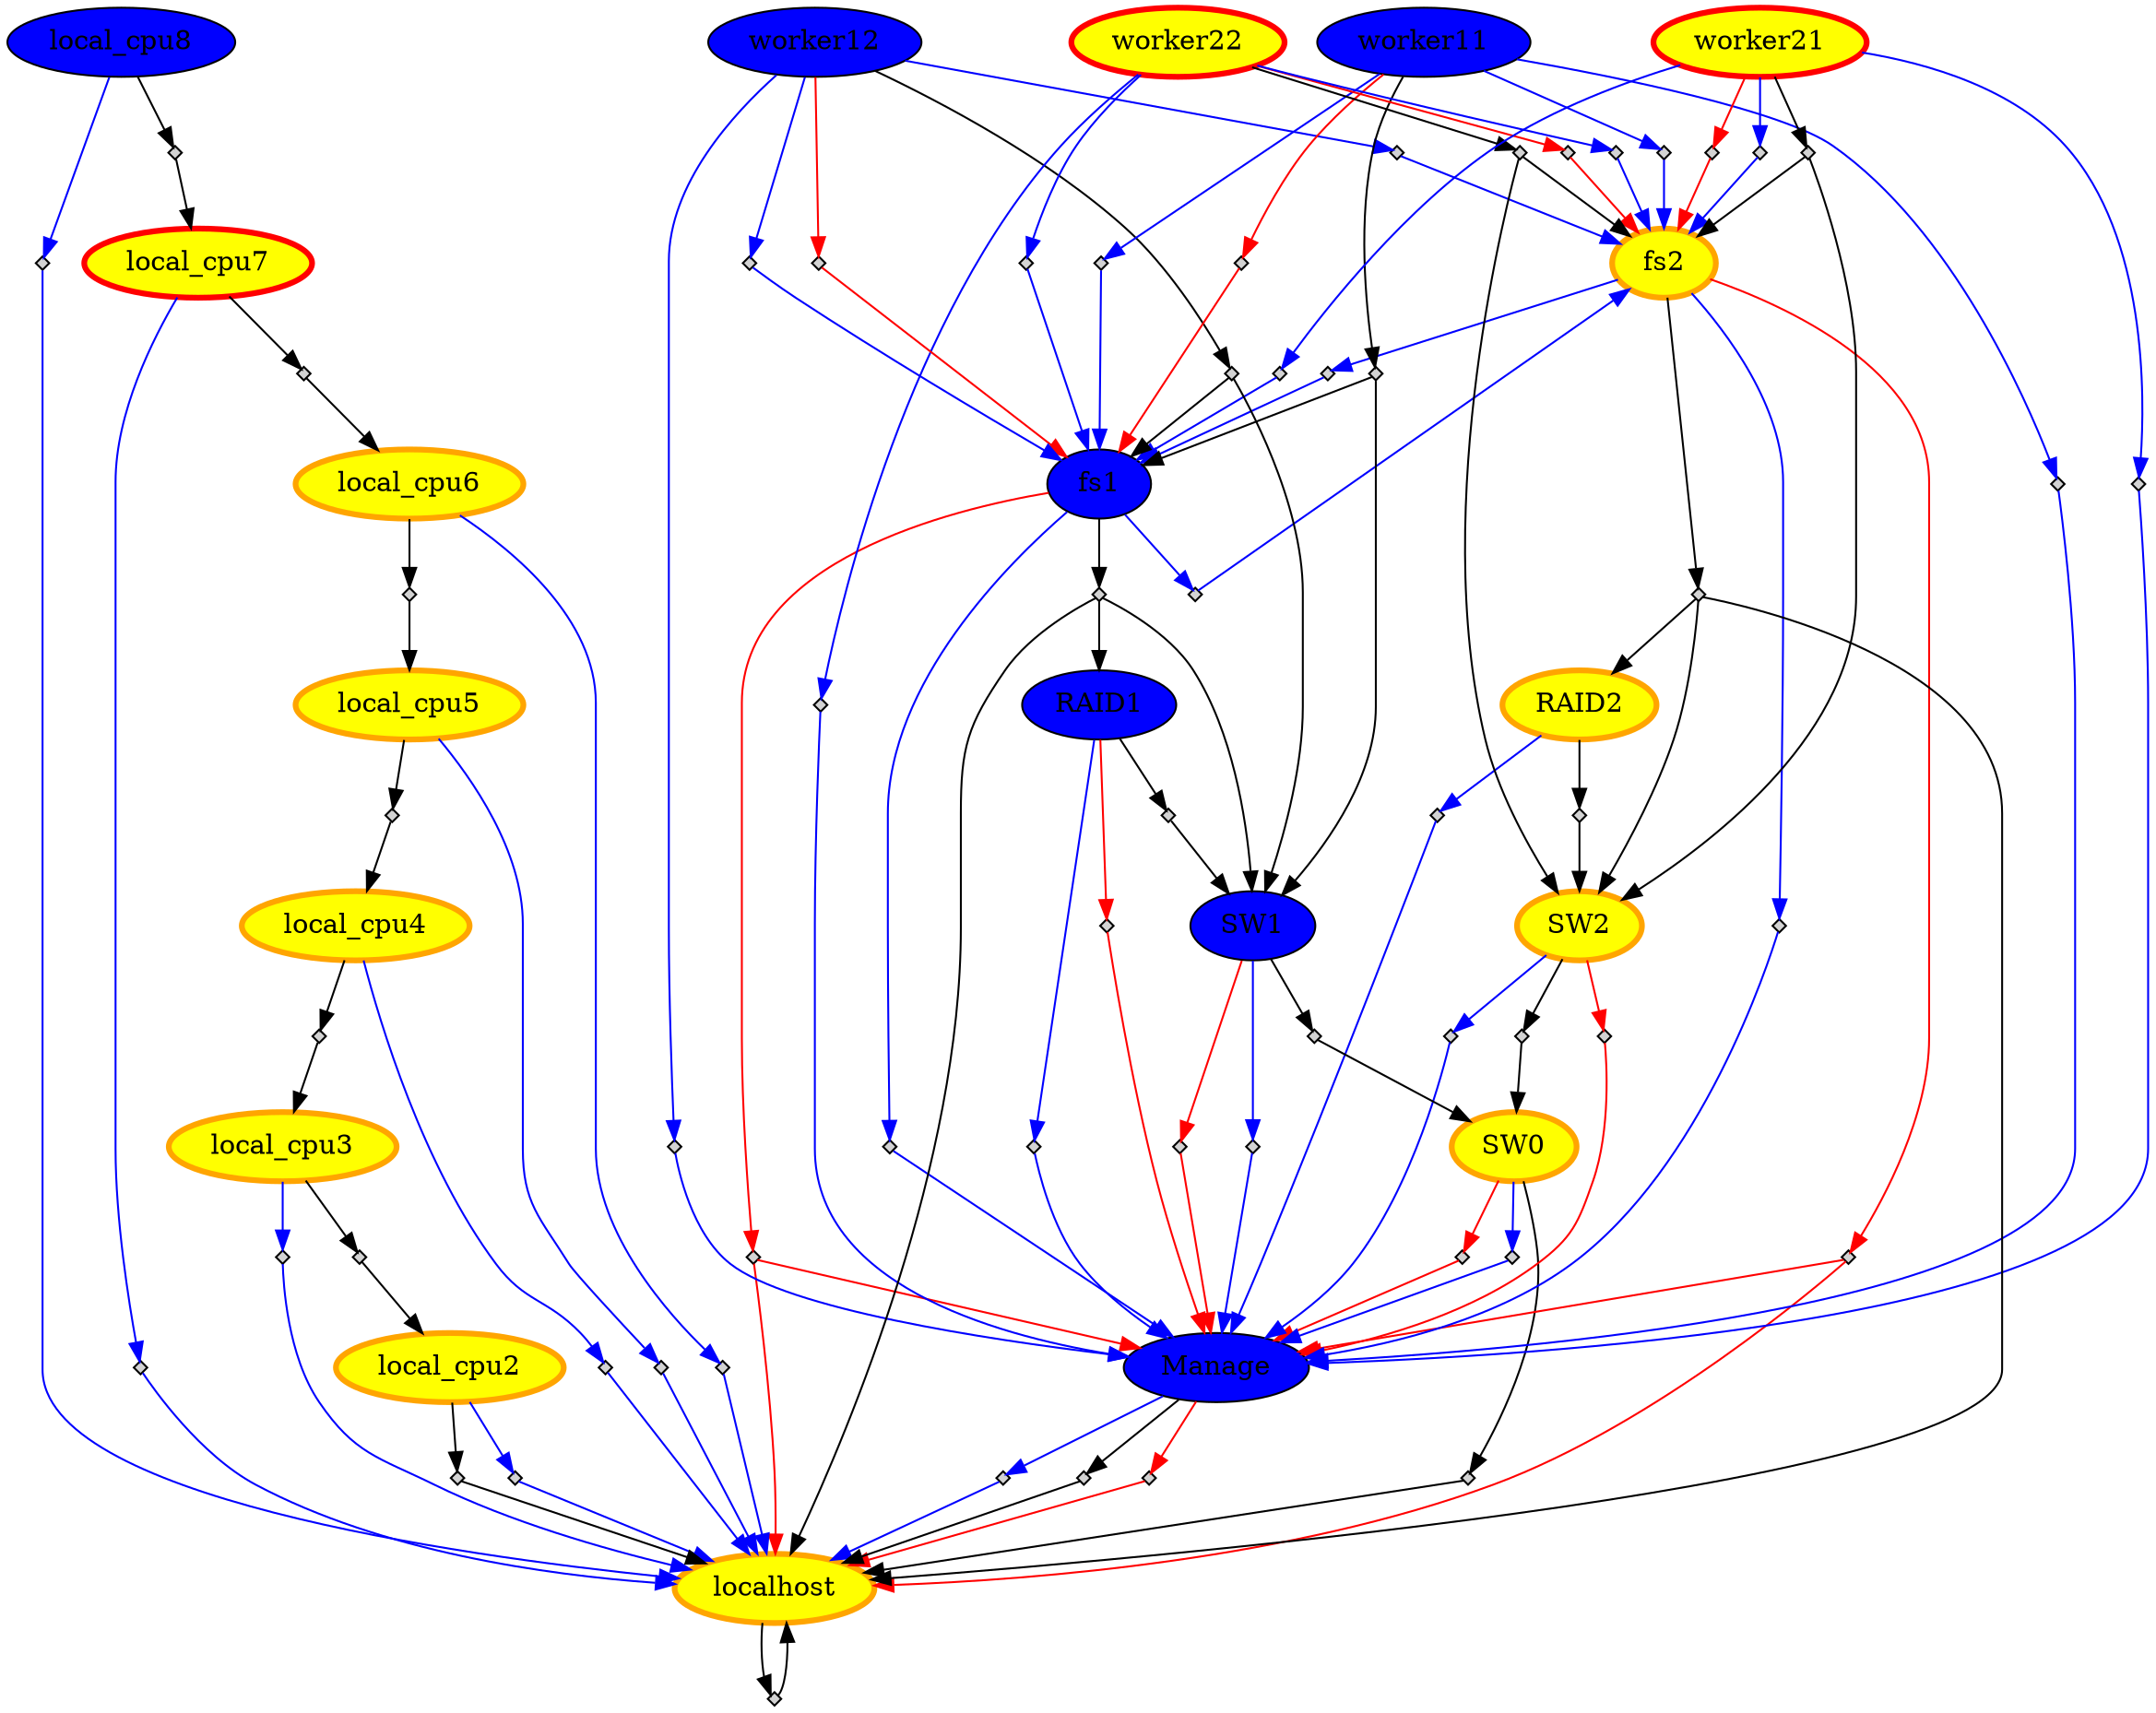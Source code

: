 digraph CN { 
"local_cpu8" [style="filled"	 color=black, fillcolor= blue] ;
"local_cpu4" [style="filled"	 color=orange, penwidth=3, fillcolor= yellow] ;
"local_cpu5" [style="filled"	 color=orange, penwidth=3, fillcolor= yellow] ;
"local_cpu6" [style="filled"	 color=orange, penwidth=3, fillcolor= yellow] ;
"local_cpu7" [style="filled"	 color=red, penwidth=3, fillcolor= yellow] ;
"local_cpu2" [style="filled"	 color=orange, penwidth=3, fillcolor= yellow] ;
"local_cpu3" [style="filled"	 color=orange, penwidth=3, fillcolor= yellow] ;
"RAID1" [style="filled"	 color=black, fillcolor= blue] ;
"worker12" [style="filled"	 color=black, fillcolor= blue] ;
"Manage" [style="filled"	 color=black, fillcolor= blue] ;
"fs1" [style="filled"	 color=black, fillcolor= blue] ;
"fs2" [style="filled"	 color=orange, penwidth=3, fillcolor= yellow] ;
"worker11" [style="filled"	 color=black, fillcolor= blue] ;
"worker22" [style="filled"	 color=red, penwidth=3, fillcolor= yellow] ;
"RAID2" [style="filled"	 color=orange, penwidth=3, fillcolor= yellow] ;
"SW1" [style="filled"	 color=black, fillcolor= blue] ;
"SW0" [style="filled"	 color=orange, penwidth=3, fillcolor= yellow] ;
"SW2" [style="filled"	 color=orange, penwidth=3, fillcolor= yellow] ;
"worker21" [style="filled"	 color=red, penwidth=3, fillcolor= yellow] ;
"localhost" [style="filled"	 color=orange, penwidth=3, fillcolor= yellow] ;
"RAID1" -> "OR:ON:RAID10" [color=red];
"OR:ON:RAID10" [shape=diamond, style=filled, label="", height=.1, width=.1];
   "OR:ON:RAID10" -> "Manage" [color=red];
"Manage" -> "OR:ON:Manage0" [color=red];
"OR:ON:Manage0" [shape=diamond, style=filled, label="", height=.1, width=.1];
   "OR:ON:Manage0" -> "localhost" [color=red];
"fs1" -> "OR:ON:fs10" [color=red];
"OR:ON:fs10" [shape=diamond, style=filled, label="", height=.1, width=.1];
   "OR:ON:fs10" -> "localhost" [color=red];
"OR:ON:fs10" -> "Manage" [color=red];
"fs2" -> "OR:ON:fs20" [color=red];
"OR:ON:fs20" [shape=diamond, style=filled, label="", height=.1, width=.1];
   "OR:ON:fs20" -> "localhost" [color=red];
"OR:ON:fs20" -> "Manage" [color=red];
"worker11" -> "OR:ON:worker110" [color=red];
"OR:ON:worker110" [shape=diamond, style=filled, label="", height=.1, width=.1];
   "OR:ON:worker110" -> "fs1" [color=red];
"worker12" -> "OR:ON:worker120" [color=red];
"OR:ON:worker120" [shape=diamond, style=filled, label="", height=.1, width=.1];
   "OR:ON:worker120" -> "fs1" [color=red];
"SW1" -> "OR:ON:SW10" [color=red];
"OR:ON:SW10" [shape=diamond, style=filled, label="", height=.1, width=.1];
   "OR:ON:SW10" -> "Manage" [color=red];
"SW0" -> "OR:ON:SW00" [color=red];
"OR:ON:SW00" [shape=diamond, style=filled, label="", height=.1, width=.1];
   "OR:ON:SW00" -> "Manage" [color=red];
"SW2" -> "OR:ON:SW20" [color=red];
"OR:ON:SW20" [shape=diamond, style=filled, label="", height=.1, width=.1];
   "OR:ON:SW20" -> "Manage" [color=red];
"worker21" -> "OR:ON:worker210" [color=red];
"OR:ON:worker210" [shape=diamond, style=filled, label="", height=.1, width=.1];
   "OR:ON:worker210" -> "fs2" [color=red];
"worker22" -> "OR:ON:worker220" [color=red];
"OR:ON:worker220" [shape=diamond, style=filled, label="", height=.1, width=.1];
   "OR:ON:worker220" -> "fs2" [color=red];
"local_cpu8" -> "OR:OFF:local_cpu80" [color=blue];
"OR:OFF:local_cpu80" [shape=diamond, style=filled, label="", height=.1, width=.1];
   "OR:OFF:local_cpu80" -> "localhost" [color=blue] ;
"local_cpu4" -> "OR:OFF:local_cpu40" [color=blue];
"OR:OFF:local_cpu40" [shape=diamond, style=filled, label="", height=.1, width=.1];
   "OR:OFF:local_cpu40" -> "localhost" [color=blue] ;
"local_cpu5" -> "OR:OFF:local_cpu50" [color=blue];
"OR:OFF:local_cpu50" [shape=diamond, style=filled, label="", height=.1, width=.1];
   "OR:OFF:local_cpu50" -> "localhost" [color=blue] ;
"local_cpu6" -> "OR:OFF:local_cpu60" [color=blue];
"OR:OFF:local_cpu60" [shape=diamond, style=filled, label="", height=.1, width=.1];
   "OR:OFF:local_cpu60" -> "localhost" [color=blue] ;
"local_cpu7" -> "OR:OFF:local_cpu70" [color=blue];
"OR:OFF:local_cpu70" [shape=diamond, style=filled, label="", height=.1, width=.1];
   "OR:OFF:local_cpu70" -> "localhost" [color=blue] ;
"local_cpu2" -> "OR:OFF:local_cpu20" [color=blue];
"OR:OFF:local_cpu20" [shape=diamond, style=filled, label="", height=.1, width=.1];
   "OR:OFF:local_cpu20" -> "localhost" [color=blue] ;
"local_cpu3" -> "OR:OFF:local_cpu30" [color=blue];
"OR:OFF:local_cpu30" [shape=diamond, style=filled, label="", height=.1, width=.1];
   "OR:OFF:local_cpu30" -> "localhost" [color=blue] ;
"RAID1" -> "OR:OFF:RAID10" [color=blue];
"OR:OFF:RAID10" [shape=diamond, style=filled, label="", height=.1, width=.1];
   "OR:OFF:RAID10" -> "Manage" [color=blue] ;
"worker12" -> "OR:OFF:worker120" [color=blue];
"OR:OFF:worker120" [shape=diamond, style=filled, label="", height=.1, width=.1];
   "OR:OFF:worker120" -> "fs1" [color=blue] ;
"worker12" -> "OR:OFF:worker121" [color=blue];
"OR:OFF:worker121" [shape=diamond, style=filled, label="", height=.1, width=.1];
   "OR:OFF:worker121" -> "fs2" [color=blue] ;
"worker12" -> "OR:OFF:worker122" [color=blue];
"OR:OFF:worker122" [shape=diamond, style=filled, label="", height=.1, width=.1];
   "OR:OFF:worker122" -> "Manage" [color=blue] ;
"Manage" -> "OR:OFF:Manage0" [color=blue];
"OR:OFF:Manage0" [shape=diamond, style=filled, label="", height=.1, width=.1];
   "OR:OFF:Manage0" -> "localhost" [color=blue] ;
"fs1" -> "OR:OFF:fs10" [color=blue];
"OR:OFF:fs10" [shape=diamond, style=filled, label="", height=.1, width=.1];
   "OR:OFF:fs10" -> "fs2" [color=blue] ;
"fs1" -> "OR:OFF:fs11" [color=blue];
"OR:OFF:fs11" [shape=diamond, style=filled, label="", height=.1, width=.1];
   "OR:OFF:fs11" -> "Manage" [color=blue] ;
"fs2" -> "OR:OFF:fs20" [color=blue];
"OR:OFF:fs20" [shape=diamond, style=filled, label="", height=.1, width=.1];
   "OR:OFF:fs20" -> "fs1" [color=blue] ;
"fs2" -> "OR:OFF:fs21" [color=blue];
"OR:OFF:fs21" [shape=diamond, style=filled, label="", height=.1, width=.1];
   "OR:OFF:fs21" -> "Manage" [color=blue] ;
"worker11" -> "OR:OFF:worker110" [color=blue];
"OR:OFF:worker110" [shape=diamond, style=filled, label="", height=.1, width=.1];
   "OR:OFF:worker110" -> "fs1" [color=blue] ;
"worker11" -> "OR:OFF:worker111" [color=blue];
"OR:OFF:worker111" [shape=diamond, style=filled, label="", height=.1, width=.1];
   "OR:OFF:worker111" -> "fs2" [color=blue] ;
"worker11" -> "OR:OFF:worker112" [color=blue];
"OR:OFF:worker112" [shape=diamond, style=filled, label="", height=.1, width=.1];
   "OR:OFF:worker112" -> "Manage" [color=blue] ;
"RAID2" -> "OR:OFF:RAID20" [color=blue];
"OR:OFF:RAID20" [shape=diamond, style=filled, label="", height=.1, width=.1];
   "OR:OFF:RAID20" -> "Manage" [color=blue] ;
"SW1" -> "OR:OFF:SW10" [color=blue];
"OR:OFF:SW10" [shape=diamond, style=filled, label="", height=.1, width=.1];
   "OR:OFF:SW10" -> "Manage" [color=blue] ;
"SW0" -> "OR:OFF:SW00" [color=blue];
"OR:OFF:SW00" [shape=diamond, style=filled, label="", height=.1, width=.1];
   "OR:OFF:SW00" -> "Manage" [color=blue] ;
"SW2" -> "OR:OFF:SW20" [color=blue];
"OR:OFF:SW20" [shape=diamond, style=filled, label="", height=.1, width=.1];
   "OR:OFF:SW20" -> "Manage" [color=blue] ;
"worker21" -> "OR:OFF:worker210" [color=blue];
"OR:OFF:worker210" [shape=diamond, style=filled, label="", height=.1, width=.1];
   "OR:OFF:worker210" -> "fs1" [color=blue] ;
"worker21" -> "OR:OFF:worker211" [color=blue];
"OR:OFF:worker211" [shape=diamond, style=filled, label="", height=.1, width=.1];
   "OR:OFF:worker211" -> "fs2" [color=blue] ;
"worker21" -> "OR:OFF:worker212" [color=blue];
"OR:OFF:worker212" [shape=diamond, style=filled, label="", height=.1, width=.1];
   "OR:OFF:worker212" -> "Manage" [color=blue] ;
"worker22" -> "OR:OFF:worker220" [color=blue];
"OR:OFF:worker220" [shape=diamond, style=filled, label="", height=.1, width=.1];
   "OR:OFF:worker220" -> "fs1" [color=blue] ;
"worker22" -> "OR:OFF:worker221" [color=blue];
"OR:OFF:worker221" [shape=diamond, style=filled, label="", height=.1, width=.1];
   "OR:OFF:worker221" -> "fs2" [color=blue] ;
"worker22" -> "OR:OFF:worker222" [color=blue];
"OR:OFF:worker222" [shape=diamond, style=filled, label="", height=.1, width=.1];
   "OR:OFF:worker222" -> "Manage" [color=blue] ;
"local_cpu8" -> "OR:RUN:local_cpu80";
"OR:RUN:local_cpu80" [shape=diamond, style=filled, label="", height=.1, width=.1];
   "OR:RUN:local_cpu80" -> "local_cpu7";
"local_cpu4" -> "OR:RUN:local_cpu40";
"OR:RUN:local_cpu40" [shape=diamond, style=filled, label="", height=.1, width=.1];
   "OR:RUN:local_cpu40" -> "local_cpu3";
"local_cpu5" -> "OR:RUN:local_cpu50";
"OR:RUN:local_cpu50" [shape=diamond, style=filled, label="", height=.1, width=.1];
   "OR:RUN:local_cpu50" -> "local_cpu4";
"local_cpu6" -> "OR:RUN:local_cpu60";
"OR:RUN:local_cpu60" [shape=diamond, style=filled, label="", height=.1, width=.1];
   "OR:RUN:local_cpu60" -> "local_cpu5";
"local_cpu7" -> "OR:RUN:local_cpu70";
"OR:RUN:local_cpu70" [shape=diamond, style=filled, label="", height=.1, width=.1];
   "OR:RUN:local_cpu70" -> "local_cpu6";
"local_cpu2" -> "OR:RUN:local_cpu20";
"OR:RUN:local_cpu20" [shape=diamond, style=filled, label="", height=.1, width=.1];
   "OR:RUN:local_cpu20" -> "localhost";
"local_cpu3" -> "OR:RUN:local_cpu30";
"OR:RUN:local_cpu30" [shape=diamond, style=filled, label="", height=.1, width=.1];
   "OR:RUN:local_cpu30" -> "local_cpu2";
"RAID1" -> "OR:RUN:RAID10";
"OR:RUN:RAID10" [shape=diamond, style=filled, label="", height=.1, width=.1];
   "OR:RUN:RAID10" -> "SW1";
"worker12" -> "OR:RUN:worker120";
"OR:RUN:worker120" [shape=diamond, style=filled, label="", height=.1, width=.1];
   "OR:RUN:worker120" -> "fs1";
"OR:RUN:worker120" -> "SW1";
"Manage" -> "OR:RUN:Manage0";
"OR:RUN:Manage0" [shape=diamond, style=filled, label="", height=.1, width=.1];
   "OR:RUN:Manage0" -> "localhost";
"fs1" -> "OR:RUN:fs10";
"OR:RUN:fs10" [shape=diamond, style=filled, label="", height=.1, width=.1];
   "OR:RUN:fs10" -> "localhost";
"OR:RUN:fs10" -> "RAID1";
"OR:RUN:fs10" -> "SW1";
"fs2" -> "OR:RUN:fs20";
"OR:RUN:fs20" [shape=diamond, style=filled, label="", height=.1, width=.1];
   "OR:RUN:fs20" -> "localhost";
"OR:RUN:fs20" -> "RAID2";
"OR:RUN:fs20" -> "SW2";
"worker11" -> "OR:RUN:worker110";
"OR:RUN:worker110" [shape=diamond, style=filled, label="", height=.1, width=.1];
   "OR:RUN:worker110" -> "fs1";
"OR:RUN:worker110" -> "SW1";
"worker22" -> "OR:RUN:worker220";
"OR:RUN:worker220" [shape=diamond, style=filled, label="", height=.1, width=.1];
   "OR:RUN:worker220" -> "fs2";
"OR:RUN:worker220" -> "SW2";
"RAID2" -> "OR:RUN:RAID20";
"OR:RUN:RAID20" [shape=diamond, style=filled, label="", height=.1, width=.1];
   "OR:RUN:RAID20" -> "SW2";
"SW1" -> "OR:RUN:SW10";
"OR:RUN:SW10" [shape=diamond, style=filled, label="", height=.1, width=.1];
   "OR:RUN:SW10" -> "SW0";
"SW0" -> "OR:RUN:SW00";
"OR:RUN:SW00" [shape=diamond, style=filled, label="", height=.1, width=.1];
   "OR:RUN:SW00" -> "localhost";
"SW2" -> "OR:RUN:SW20";
"OR:RUN:SW20" [shape=diamond, style=filled, label="", height=.1, width=.1];
   "OR:RUN:SW20" -> "SW0";
"worker21" -> "OR:RUN:worker210";
"OR:RUN:worker210" [shape=diamond, style=filled, label="", height=.1, width=.1];
   "OR:RUN:worker210" -> "fs2";
"OR:RUN:worker210" -> "SW2";
"localhost" -> "OR:RUN:localhost0";
"OR:RUN:localhost0" [shape=diamond, style=filled, label="", height=.1, width=.1];
   "OR:RUN:localhost0" -> "localhost";
}
